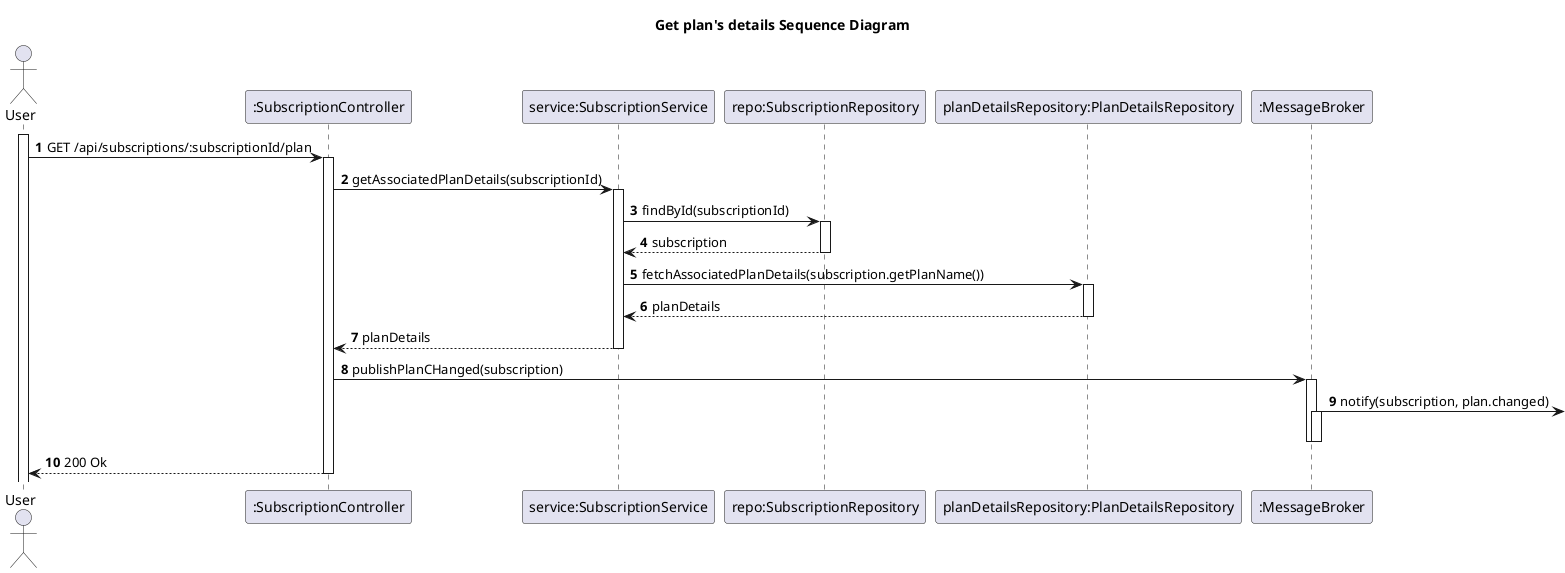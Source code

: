 @startuml
'https://plantuml.com/sequence-diagram

title Get plan's details Sequence Diagram

autoactivate on
autonumber

actor "User" as User
participant ":SubscriptionController" as Ctrl
participant "service:SubscriptionService" as ServiceSubscription
participant "repo:SubscriptionRepository" as SubRepo
participant "planDetailsRepository:PlanDetailsRepository" as planDetailsRepo
participant ":MessageBroker" as MB

activate User

User -> Ctrl: GET /api/subscriptions/:subscriptionId/plan
    Ctrl -> ServiceSubscription: getAssociatedPlanDetails(subscriptionId)
    ServiceSubscription -> SubRepo: findById(subscriptionId)
    SubRepo --> ServiceSubscription: subscription
        ServiceSubscription -> planDetailsRepo:fetchAssociatedPlanDetails(subscription.getPlanName())
       planDetailsRepo --> ServiceSubscription: planDetails
       ServiceSubscription -->Ctrl : planDetails
       Ctrl -> MB: publishPlanCHanged(subscription)
       MB -> : notify(subscription, plan.changed)
       deactivate MB
       deactivate MB
       Ctrl --> User: 200 Ok


@enduml
